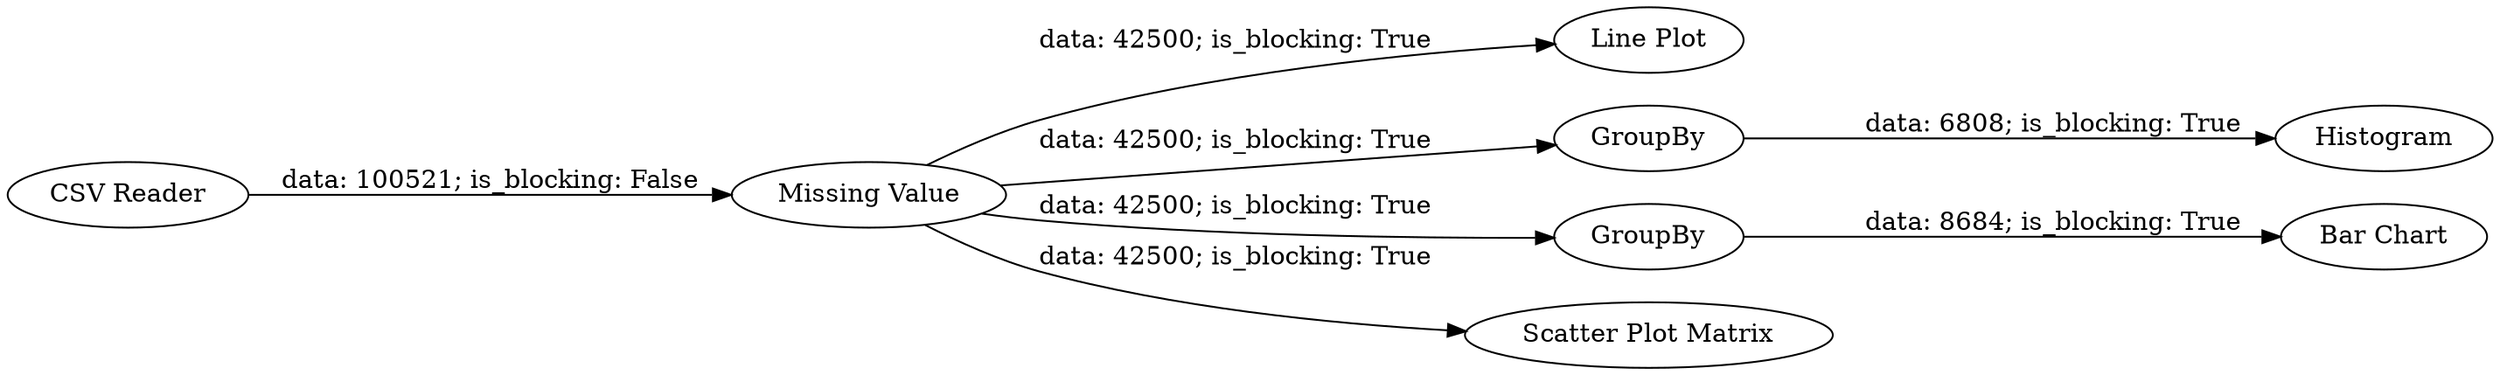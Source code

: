 digraph {
	"-8179551859009178418_9" [label="Line Plot"]
	"-8179551859009178418_17" [label=GroupBy]
	"-8179551859009178418_6" [label="CSV Reader"]
	"-8179551859009178418_11" [label="Bar Chart"]
	"-8179551859009178418_8" [label="Missing Value"]
	"-8179551859009178418_16" [label=GroupBy]
	"-8179551859009178418_12" [label="Scatter Plot Matrix"]
	"-8179551859009178418_14" [label=Histogram]
	"-8179551859009178418_8" -> "-8179551859009178418_9" [label="data: 42500; is_blocking: True"]
	"-8179551859009178418_8" -> "-8179551859009178418_12" [label="data: 42500; is_blocking: True"]
	"-8179551859009178418_16" -> "-8179551859009178418_11" [label="data: 8684; is_blocking: True"]
	"-8179551859009178418_8" -> "-8179551859009178418_16" [label="data: 42500; is_blocking: True"]
	"-8179551859009178418_8" -> "-8179551859009178418_17" [label="data: 42500; is_blocking: True"]
	"-8179551859009178418_17" -> "-8179551859009178418_14" [label="data: 6808; is_blocking: True"]
	"-8179551859009178418_6" -> "-8179551859009178418_8" [label="data: 100521; is_blocking: False"]
	rankdir=LR
}
